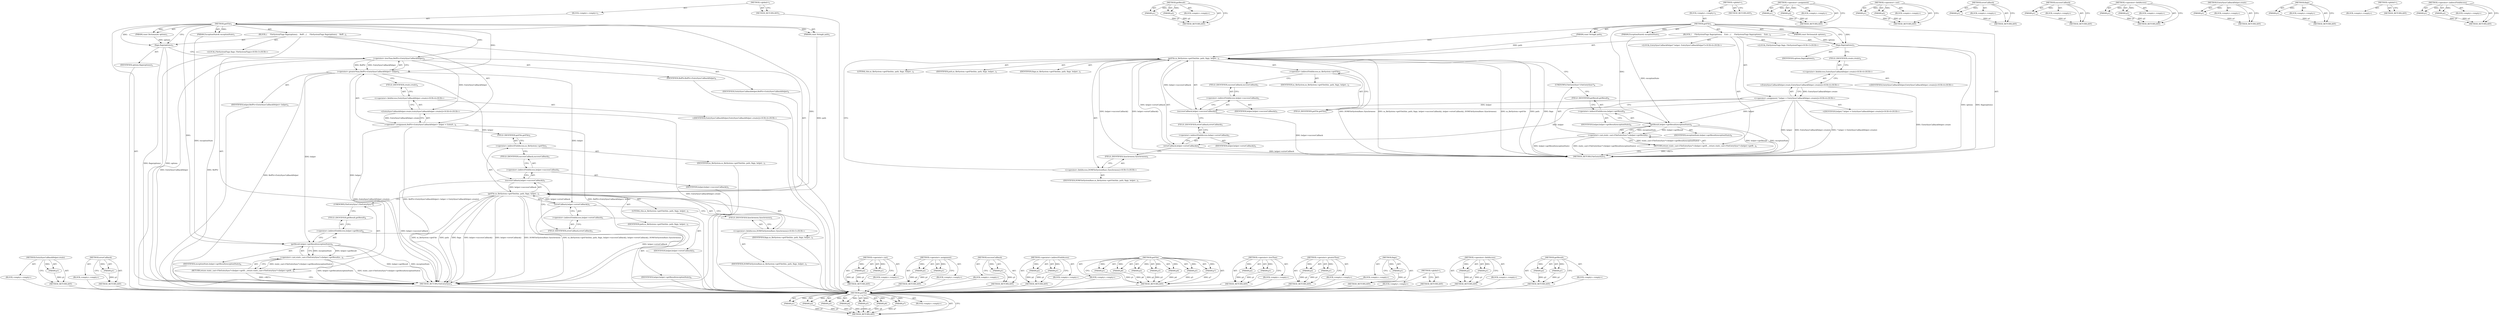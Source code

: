 digraph "&lt;operator&gt;.indirectFieldAccess" {
vulnerable_96 [label=<(METHOD,EntrySyncCallbackHelper.create)>];
vulnerable_97 [label=<(PARAM,p1)>];
vulnerable_98 [label=<(BLOCK,&lt;empty&gt;,&lt;empty&gt;)>];
vulnerable_99 [label=<(METHOD_RETURN,ANY)>];
vulnerable_124 [label=<(METHOD,errorCallback)>];
vulnerable_125 [label=<(PARAM,p1)>];
vulnerable_126 [label=<(BLOCK,&lt;empty&gt;,&lt;empty&gt;)>];
vulnerable_127 [label=<(METHOD_RETURN,ANY)>];
vulnerable_6 [label=<(METHOD,&lt;global&gt;)<SUB>1</SUB>>];
vulnerable_7 [label=<(BLOCK,&lt;empty&gt;,&lt;empty&gt;)<SUB>1</SUB>>];
vulnerable_8 [label=<(METHOD,getFile)<SUB>1</SUB>>];
vulnerable_9 [label=<(PARAM,const String&amp; path)<SUB>1</SUB>>];
vulnerable_10 [label=<(PARAM,const Dictionary&amp; options)<SUB>1</SUB>>];
vulnerable_11 [label=<(PARAM,ExceptionState&amp; exceptionState)<SUB>1</SUB>>];
vulnerable_12 [label=<(BLOCK,{
     FileSystemFlags flags(options);
    RefP...,{
     FileSystemFlags flags(options);
    RefP...)<SUB>2</SUB>>];
vulnerable_13 [label="<(LOCAL,FileSystemFlags flags: FileSystemFlags)<SUB>3</SUB>>"];
vulnerable_14 [label=<(flags,flags(options))<SUB>3</SUB>>];
vulnerable_15 [label=<(IDENTIFIER,options,flags(options))<SUB>3</SUB>>];
vulnerable_16 [label=<(&lt;operator&gt;.assignment,RefPtr&lt;EntrySyncCallbackHelper&gt; helper = EntryS...)<SUB>4</SUB>>];
vulnerable_17 [label=<(&lt;operator&gt;.greaterThan,RefPtr&lt;EntrySyncCallbackHelper&gt; helper)<SUB>4</SUB>>];
vulnerable_18 [label=<(&lt;operator&gt;.lessThan,RefPtr&lt;EntrySyncCallbackHelper)<SUB>4</SUB>>];
vulnerable_19 [label=<(IDENTIFIER,RefPtr,RefPtr&lt;EntrySyncCallbackHelper)<SUB>4</SUB>>];
vulnerable_20 [label=<(IDENTIFIER,EntrySyncCallbackHelper,RefPtr&lt;EntrySyncCallbackHelper)<SUB>4</SUB>>];
vulnerable_21 [label=<(IDENTIFIER,helper,RefPtr&lt;EntrySyncCallbackHelper&gt; helper)<SUB>4</SUB>>];
vulnerable_22 [label="<(EntrySyncCallbackHelper.create,EntrySyncCallbackHelper::create())<SUB>4</SUB>>"];
vulnerable_23 [label="<(&lt;operator&gt;.fieldAccess,EntrySyncCallbackHelper::create)<SUB>4</SUB>>"];
vulnerable_24 [label="<(IDENTIFIER,EntrySyncCallbackHelper,EntrySyncCallbackHelper::create())<SUB>4</SUB>>"];
vulnerable_25 [label=<(FIELD_IDENTIFIER,create,create)<SUB>4</SUB>>];
vulnerable_26 [label=<(getFile,m_fileSystem-&gt;getFile(this, path, flags, helper...)<SUB>5</SUB>>];
vulnerable_27 [label=<(&lt;operator&gt;.indirectFieldAccess,m_fileSystem-&gt;getFile)<SUB>5</SUB>>];
vulnerable_28 [label=<(IDENTIFIER,m_fileSystem,m_fileSystem-&gt;getFile(this, path, flags, helper...)<SUB>5</SUB>>];
vulnerable_29 [label=<(FIELD_IDENTIFIER,getFile,getFile)<SUB>5</SUB>>];
vulnerable_30 [label=<(LITERAL,this,m_fileSystem-&gt;getFile(this, path, flags, helper...)<SUB>5</SUB>>];
vulnerable_31 [label=<(IDENTIFIER,path,m_fileSystem-&gt;getFile(this, path, flags, helper...)<SUB>5</SUB>>];
vulnerable_32 [label=<(IDENTIFIER,flags,m_fileSystem-&gt;getFile(this, path, flags, helper...)<SUB>5</SUB>>];
vulnerable_33 [label=<(successCallback,helper-&gt;successCallback())<SUB>5</SUB>>];
vulnerable_34 [label=<(&lt;operator&gt;.indirectFieldAccess,helper-&gt;successCallback)<SUB>5</SUB>>];
vulnerable_35 [label=<(IDENTIFIER,helper,helper-&gt;successCallback())<SUB>5</SUB>>];
vulnerable_36 [label=<(FIELD_IDENTIFIER,successCallback,successCallback)<SUB>5</SUB>>];
vulnerable_37 [label=<(errorCallback,helper-&gt;errorCallback())<SUB>5</SUB>>];
vulnerable_38 [label=<(&lt;operator&gt;.indirectFieldAccess,helper-&gt;errorCallback)<SUB>5</SUB>>];
vulnerable_39 [label=<(IDENTIFIER,helper,helper-&gt;errorCallback())<SUB>5</SUB>>];
vulnerable_40 [label=<(FIELD_IDENTIFIER,errorCallback,errorCallback)<SUB>5</SUB>>];
vulnerable_41 [label="<(&lt;operator&gt;.fieldAccess,DOMFileSystemBase::Synchronous)<SUB>5</SUB>>"];
vulnerable_42 [label=<(IDENTIFIER,DOMFileSystemBase,m_fileSystem-&gt;getFile(this, path, flags, helper...)<SUB>5</SUB>>];
vulnerable_43 [label=<(FIELD_IDENTIFIER,Synchronous,Synchronous)<SUB>5</SUB>>];
vulnerable_44 [label=<(RETURN,return static_cast&lt;FileEntrySync*&gt;(helper-&gt;getR...,return static_cast&lt;FileEntrySync*&gt;(helper-&gt;getR...)<SUB>6</SUB>>];
vulnerable_45 [label=<(&lt;operator&gt;.cast,static_cast&lt;FileEntrySync*&gt;(helper-&gt;getResult(e...)<SUB>6</SUB>>];
vulnerable_46 [label=<(UNKNOWN,FileEntrySync*,FileEntrySync*)<SUB>6</SUB>>];
vulnerable_47 [label=<(getResult,helper-&gt;getResult(exceptionState))<SUB>6</SUB>>];
vulnerable_48 [label=<(&lt;operator&gt;.indirectFieldAccess,helper-&gt;getResult)<SUB>6</SUB>>];
vulnerable_49 [label=<(IDENTIFIER,helper,helper-&gt;getResult(exceptionState))<SUB>6</SUB>>];
vulnerable_50 [label=<(FIELD_IDENTIFIER,getResult,getResult)<SUB>6</SUB>>];
vulnerable_51 [label=<(IDENTIFIER,exceptionState,helper-&gt;getResult(exceptionState))<SUB>6</SUB>>];
vulnerable_52 [label=<(METHOD_RETURN,FileEntrySync)<SUB>1</SUB>>];
vulnerable_54 [label=<(METHOD_RETURN,ANY)<SUB>1</SUB>>];
vulnerable_128 [label=<(METHOD,&lt;operator&gt;.cast)>];
vulnerable_129 [label=<(PARAM,p1)>];
vulnerable_130 [label=<(PARAM,p2)>];
vulnerable_131 [label=<(BLOCK,&lt;empty&gt;,&lt;empty&gt;)>];
vulnerable_132 [label=<(METHOD_RETURN,ANY)>];
vulnerable_81 [label=<(METHOD,&lt;operator&gt;.assignment)>];
vulnerable_82 [label=<(PARAM,p1)>];
vulnerable_83 [label=<(PARAM,p2)>];
vulnerable_84 [label=<(BLOCK,&lt;empty&gt;,&lt;empty&gt;)>];
vulnerable_85 [label=<(METHOD_RETURN,ANY)>];
vulnerable_120 [label=<(METHOD,successCallback)>];
vulnerable_121 [label=<(PARAM,p1)>];
vulnerable_122 [label=<(BLOCK,&lt;empty&gt;,&lt;empty&gt;)>];
vulnerable_123 [label=<(METHOD_RETURN,ANY)>];
vulnerable_115 [label=<(METHOD,&lt;operator&gt;.indirectFieldAccess)>];
vulnerable_116 [label=<(PARAM,p1)>];
vulnerable_117 [label=<(PARAM,p2)>];
vulnerable_118 [label=<(BLOCK,&lt;empty&gt;,&lt;empty&gt;)>];
vulnerable_119 [label=<(METHOD_RETURN,ANY)>];
vulnerable_105 [label=<(METHOD,getFile)>];
vulnerable_106 [label=<(PARAM,p1)>];
vulnerable_107 [label=<(PARAM,p2)>];
vulnerable_108 [label=<(PARAM,p3)>];
vulnerable_109 [label=<(PARAM,p4)>];
vulnerable_110 [label=<(PARAM,p5)>];
vulnerable_111 [label=<(PARAM,p6)>];
vulnerable_112 [label=<(PARAM,p7)>];
vulnerable_113 [label=<(BLOCK,&lt;empty&gt;,&lt;empty&gt;)>];
vulnerable_114 [label=<(METHOD_RETURN,ANY)>];
vulnerable_91 [label=<(METHOD,&lt;operator&gt;.lessThan)>];
vulnerable_92 [label=<(PARAM,p1)>];
vulnerable_93 [label=<(PARAM,p2)>];
vulnerable_94 [label=<(BLOCK,&lt;empty&gt;,&lt;empty&gt;)>];
vulnerable_95 [label=<(METHOD_RETURN,ANY)>];
vulnerable_86 [label=<(METHOD,&lt;operator&gt;.greaterThan)>];
vulnerable_87 [label=<(PARAM,p1)>];
vulnerable_88 [label=<(PARAM,p2)>];
vulnerable_89 [label=<(BLOCK,&lt;empty&gt;,&lt;empty&gt;)>];
vulnerable_90 [label=<(METHOD_RETURN,ANY)>];
vulnerable_77 [label=<(METHOD,flags)>];
vulnerable_78 [label=<(PARAM,p1)>];
vulnerable_79 [label=<(BLOCK,&lt;empty&gt;,&lt;empty&gt;)>];
vulnerable_80 [label=<(METHOD_RETURN,ANY)>];
vulnerable_71 [label=<(METHOD,&lt;global&gt;)<SUB>1</SUB>>];
vulnerable_72 [label=<(BLOCK,&lt;empty&gt;,&lt;empty&gt;)>];
vulnerable_73 [label=<(METHOD_RETURN,ANY)>];
vulnerable_100 [label=<(METHOD,&lt;operator&gt;.fieldAccess)>];
vulnerable_101 [label=<(PARAM,p1)>];
vulnerable_102 [label=<(PARAM,p2)>];
vulnerable_103 [label=<(BLOCK,&lt;empty&gt;,&lt;empty&gt;)>];
vulnerable_104 [label=<(METHOD_RETURN,ANY)>];
vulnerable_133 [label=<(METHOD,getResult)>];
vulnerable_134 [label=<(PARAM,p1)>];
vulnerable_135 [label=<(PARAM,p2)>];
vulnerable_136 [label=<(BLOCK,&lt;empty&gt;,&lt;empty&gt;)>];
vulnerable_137 [label=<(METHOD_RETURN,ANY)>];
fixed_94 [label=<(METHOD,getFile)>];
fixed_95 [label=<(PARAM,p1)>];
fixed_96 [label=<(PARAM,p2)>];
fixed_97 [label=<(PARAM,p3)>];
fixed_98 [label=<(PARAM,p4)>];
fixed_99 [label=<(PARAM,p5)>];
fixed_100 [label=<(PARAM,p6)>];
fixed_101 [label=<(PARAM,p7)>];
fixed_102 [label=<(BLOCK,&lt;empty&gt;,&lt;empty&gt;)>];
fixed_103 [label=<(METHOD_RETURN,ANY)>];
fixed_122 [label=<(METHOD,getResult)>];
fixed_123 [label=<(PARAM,p1)>];
fixed_124 [label=<(PARAM,p2)>];
fixed_125 [label=<(BLOCK,&lt;empty&gt;,&lt;empty&gt;)>];
fixed_126 [label=<(METHOD_RETURN,ANY)>];
fixed_6 [label=<(METHOD,&lt;global&gt;)<SUB>1</SUB>>];
fixed_7 [label=<(BLOCK,&lt;empty&gt;,&lt;empty&gt;)<SUB>1</SUB>>];
fixed_8 [label=<(METHOD,getFile)<SUB>1</SUB>>];
fixed_9 [label=<(PARAM,const String&amp; path)<SUB>1</SUB>>];
fixed_10 [label=<(PARAM,const Dictionary&amp; options)<SUB>1</SUB>>];
fixed_11 [label=<(PARAM,ExceptionState&amp; exceptionState)<SUB>1</SUB>>];
fixed_12 [label=<(BLOCK,{
     FileSystemFlags flags(options);
    Entr...,{
     FileSystemFlags flags(options);
    Entr...)<SUB>2</SUB>>];
fixed_13 [label="<(LOCAL,FileSystemFlags flags: FileSystemFlags)<SUB>3</SUB>>"];
fixed_14 [label=<(flags,flags(options))<SUB>3</SUB>>];
fixed_15 [label=<(IDENTIFIER,options,flags(options))<SUB>3</SUB>>];
fixed_16 [label="<(LOCAL,EntrySyncCallbackHelper* helper: EntrySyncCallbackHelper*)<SUB>4</SUB>>"];
fixed_17 [label="<(&lt;operator&gt;.assignment,* helper = EntrySyncCallbackHelper::create())<SUB>4</SUB>>"];
fixed_18 [label="<(IDENTIFIER,helper,* helper = EntrySyncCallbackHelper::create())<SUB>4</SUB>>"];
fixed_19 [label="<(EntrySyncCallbackHelper.create,EntrySyncCallbackHelper::create())<SUB>4</SUB>>"];
fixed_20 [label="<(&lt;operator&gt;.fieldAccess,EntrySyncCallbackHelper::create)<SUB>4</SUB>>"];
fixed_21 [label="<(IDENTIFIER,EntrySyncCallbackHelper,EntrySyncCallbackHelper::create())<SUB>4</SUB>>"];
fixed_22 [label=<(FIELD_IDENTIFIER,create,create)<SUB>4</SUB>>];
fixed_23 [label=<(getFile,m_fileSystem-&gt;getFile(this, path, flags, helper...)<SUB>5</SUB>>];
fixed_24 [label=<(&lt;operator&gt;.indirectFieldAccess,m_fileSystem-&gt;getFile)<SUB>5</SUB>>];
fixed_25 [label=<(IDENTIFIER,m_fileSystem,m_fileSystem-&gt;getFile(this, path, flags, helper...)<SUB>5</SUB>>];
fixed_26 [label=<(FIELD_IDENTIFIER,getFile,getFile)<SUB>5</SUB>>];
fixed_27 [label=<(LITERAL,this,m_fileSystem-&gt;getFile(this, path, flags, helper...)<SUB>5</SUB>>];
fixed_28 [label=<(IDENTIFIER,path,m_fileSystem-&gt;getFile(this, path, flags, helper...)<SUB>5</SUB>>];
fixed_29 [label=<(IDENTIFIER,flags,m_fileSystem-&gt;getFile(this, path, flags, helper...)<SUB>5</SUB>>];
fixed_30 [label=<(successCallback,helper-&gt;successCallback())<SUB>5</SUB>>];
fixed_31 [label=<(&lt;operator&gt;.indirectFieldAccess,helper-&gt;successCallback)<SUB>5</SUB>>];
fixed_32 [label=<(IDENTIFIER,helper,helper-&gt;successCallback())<SUB>5</SUB>>];
fixed_33 [label=<(FIELD_IDENTIFIER,successCallback,successCallback)<SUB>5</SUB>>];
fixed_34 [label=<(errorCallback,helper-&gt;errorCallback())<SUB>5</SUB>>];
fixed_35 [label=<(&lt;operator&gt;.indirectFieldAccess,helper-&gt;errorCallback)<SUB>5</SUB>>];
fixed_36 [label=<(IDENTIFIER,helper,helper-&gt;errorCallback())<SUB>5</SUB>>];
fixed_37 [label=<(FIELD_IDENTIFIER,errorCallback,errorCallback)<SUB>5</SUB>>];
fixed_38 [label="<(&lt;operator&gt;.fieldAccess,DOMFileSystemBase::Synchronous)<SUB>5</SUB>>"];
fixed_39 [label=<(IDENTIFIER,DOMFileSystemBase,m_fileSystem-&gt;getFile(this, path, flags, helper...)<SUB>5</SUB>>];
fixed_40 [label=<(FIELD_IDENTIFIER,Synchronous,Synchronous)<SUB>5</SUB>>];
fixed_41 [label=<(RETURN,return static_cast&lt;FileEntrySync*&gt;(helper-&gt;getR...,return static_cast&lt;FileEntrySync*&gt;(helper-&gt;getR...)<SUB>6</SUB>>];
fixed_42 [label=<(&lt;operator&gt;.cast,static_cast&lt;FileEntrySync*&gt;(helper-&gt;getResult(e...)<SUB>6</SUB>>];
fixed_43 [label=<(UNKNOWN,FileEntrySync*,FileEntrySync*)<SUB>6</SUB>>];
fixed_44 [label=<(getResult,helper-&gt;getResult(exceptionState))<SUB>6</SUB>>];
fixed_45 [label=<(&lt;operator&gt;.indirectFieldAccess,helper-&gt;getResult)<SUB>6</SUB>>];
fixed_46 [label=<(IDENTIFIER,helper,helper-&gt;getResult(exceptionState))<SUB>6</SUB>>];
fixed_47 [label=<(FIELD_IDENTIFIER,getResult,getResult)<SUB>6</SUB>>];
fixed_48 [label=<(IDENTIFIER,exceptionState,helper-&gt;getResult(exceptionState))<SUB>6</SUB>>];
fixed_49 [label=<(METHOD_RETURN,FileEntrySync)<SUB>1</SUB>>];
fixed_51 [label=<(METHOD_RETURN,ANY)<SUB>1</SUB>>];
fixed_80 [label=<(METHOD,&lt;operator&gt;.assignment)>];
fixed_81 [label=<(PARAM,p1)>];
fixed_82 [label=<(PARAM,p2)>];
fixed_83 [label=<(BLOCK,&lt;empty&gt;,&lt;empty&gt;)>];
fixed_84 [label=<(METHOD_RETURN,ANY)>];
fixed_117 [label=<(METHOD,&lt;operator&gt;.cast)>];
fixed_118 [label=<(PARAM,p1)>];
fixed_119 [label=<(PARAM,p2)>];
fixed_120 [label=<(BLOCK,&lt;empty&gt;,&lt;empty&gt;)>];
fixed_121 [label=<(METHOD_RETURN,ANY)>];
fixed_113 [label=<(METHOD,errorCallback)>];
fixed_114 [label=<(PARAM,p1)>];
fixed_115 [label=<(BLOCK,&lt;empty&gt;,&lt;empty&gt;)>];
fixed_116 [label=<(METHOD_RETURN,ANY)>];
fixed_109 [label=<(METHOD,successCallback)>];
fixed_110 [label=<(PARAM,p1)>];
fixed_111 [label=<(BLOCK,&lt;empty&gt;,&lt;empty&gt;)>];
fixed_112 [label=<(METHOD_RETURN,ANY)>];
fixed_89 [label=<(METHOD,&lt;operator&gt;.fieldAccess)>];
fixed_90 [label=<(PARAM,p1)>];
fixed_91 [label=<(PARAM,p2)>];
fixed_92 [label=<(BLOCK,&lt;empty&gt;,&lt;empty&gt;)>];
fixed_93 [label=<(METHOD_RETURN,ANY)>];
fixed_85 [label=<(METHOD,EntrySyncCallbackHelper.create)>];
fixed_86 [label=<(PARAM,p1)>];
fixed_87 [label=<(BLOCK,&lt;empty&gt;,&lt;empty&gt;)>];
fixed_88 [label=<(METHOD_RETURN,ANY)>];
fixed_76 [label=<(METHOD,flags)>];
fixed_77 [label=<(PARAM,p1)>];
fixed_78 [label=<(BLOCK,&lt;empty&gt;,&lt;empty&gt;)>];
fixed_79 [label=<(METHOD_RETURN,ANY)>];
fixed_70 [label=<(METHOD,&lt;global&gt;)<SUB>1</SUB>>];
fixed_71 [label=<(BLOCK,&lt;empty&gt;,&lt;empty&gt;)>];
fixed_72 [label=<(METHOD_RETURN,ANY)>];
fixed_104 [label=<(METHOD,&lt;operator&gt;.indirectFieldAccess)>];
fixed_105 [label=<(PARAM,p1)>];
fixed_106 [label=<(PARAM,p2)>];
fixed_107 [label=<(BLOCK,&lt;empty&gt;,&lt;empty&gt;)>];
fixed_108 [label=<(METHOD_RETURN,ANY)>];
vulnerable_96 -> vulnerable_97  [key=0, label="AST: "];
vulnerable_96 -> vulnerable_97  [key=1, label="DDG: "];
vulnerable_96 -> vulnerable_98  [key=0, label="AST: "];
vulnerable_96 -> vulnerable_99  [key=0, label="AST: "];
vulnerable_96 -> vulnerable_99  [key=1, label="CFG: "];
vulnerable_97 -> vulnerable_99  [key=0, label="DDG: p1"];
vulnerable_98 -> fixed_94  [key=0];
vulnerable_99 -> fixed_94  [key=0];
vulnerable_124 -> vulnerable_125  [key=0, label="AST: "];
vulnerable_124 -> vulnerable_125  [key=1, label="DDG: "];
vulnerable_124 -> vulnerable_126  [key=0, label="AST: "];
vulnerable_124 -> vulnerable_127  [key=0, label="AST: "];
vulnerable_124 -> vulnerable_127  [key=1, label="CFG: "];
vulnerable_125 -> vulnerable_127  [key=0, label="DDG: p1"];
vulnerable_126 -> fixed_94  [key=0];
vulnerable_127 -> fixed_94  [key=0];
vulnerable_6 -> vulnerable_7  [key=0, label="AST: "];
vulnerable_6 -> vulnerable_54  [key=0, label="AST: "];
vulnerable_6 -> vulnerable_54  [key=1, label="CFG: "];
vulnerable_7 -> vulnerable_8  [key=0, label="AST: "];
vulnerable_8 -> vulnerable_9  [key=0, label="AST: "];
vulnerable_8 -> vulnerable_9  [key=1, label="DDG: "];
vulnerable_8 -> vulnerable_10  [key=0, label="AST: "];
vulnerable_8 -> vulnerable_10  [key=1, label="DDG: "];
vulnerable_8 -> vulnerable_11  [key=0, label="AST: "];
vulnerable_8 -> vulnerable_11  [key=1, label="DDG: "];
vulnerable_8 -> vulnerable_12  [key=0, label="AST: "];
vulnerable_8 -> vulnerable_52  [key=0, label="AST: "];
vulnerable_8 -> vulnerable_14  [key=0, label="CFG: "];
vulnerable_8 -> vulnerable_14  [key=1, label="DDG: "];
vulnerable_8 -> vulnerable_26  [key=0, label="DDG: "];
vulnerable_8 -> vulnerable_17  [key=0, label="DDG: "];
vulnerable_8 -> vulnerable_18  [key=0, label="DDG: "];
vulnerable_8 -> vulnerable_47  [key=0, label="DDG: "];
vulnerable_9 -> vulnerable_26  [key=0, label="DDG: path"];
vulnerable_10 -> vulnerable_14  [key=0, label="DDG: options"];
vulnerable_11 -> vulnerable_47  [key=0, label="DDG: exceptionState"];
vulnerable_12 -> vulnerable_13  [key=0, label="AST: "];
vulnerable_12 -> vulnerable_14  [key=0, label="AST: "];
vulnerable_12 -> vulnerable_16  [key=0, label="AST: "];
vulnerable_12 -> vulnerable_26  [key=0, label="AST: "];
vulnerable_12 -> vulnerable_44  [key=0, label="AST: "];
vulnerable_13 -> fixed_94  [key=0];
vulnerable_14 -> vulnerable_15  [key=0, label="AST: "];
vulnerable_14 -> vulnerable_18  [key=0, label="CFG: "];
vulnerable_14 -> vulnerable_52  [key=0, label="DDG: options"];
vulnerable_14 -> vulnerable_52  [key=1, label="DDG: flags(options)"];
vulnerable_15 -> fixed_94  [key=0];
vulnerable_16 -> vulnerable_17  [key=0, label="AST: "];
vulnerable_16 -> vulnerable_22  [key=0, label="AST: "];
vulnerable_16 -> vulnerable_29  [key=0, label="CFG: "];
vulnerable_16 -> vulnerable_52  [key=0, label="DDG: RefPtr&lt;EntrySyncCallbackHelper&gt; helper"];
vulnerable_16 -> vulnerable_52  [key=1, label="DDG: EntrySyncCallbackHelper::create()"];
vulnerable_16 -> vulnerable_52  [key=2, label="DDG: RefPtr&lt;EntrySyncCallbackHelper&gt; helper = EntrySyncCallbackHelper::create()"];
vulnerable_17 -> vulnerable_18  [key=0, label="AST: "];
vulnerable_17 -> vulnerable_21  [key=0, label="AST: "];
vulnerable_17 -> vulnerable_25  [key=0, label="CFG: "];
vulnerable_17 -> vulnerable_52  [key=0, label="DDG: RefPtr&lt;EntrySyncCallbackHelper"];
vulnerable_17 -> vulnerable_52  [key=1, label="DDG: helper"];
vulnerable_17 -> vulnerable_33  [key=0, label="DDG: helper"];
vulnerable_17 -> vulnerable_37  [key=0, label="DDG: helper"];
vulnerable_17 -> vulnerable_47  [key=0, label="DDG: helper"];
vulnerable_18 -> vulnerable_19  [key=0, label="AST: "];
vulnerable_18 -> vulnerable_20  [key=0, label="AST: "];
vulnerable_18 -> vulnerable_17  [key=0, label="CFG: "];
vulnerable_18 -> vulnerable_17  [key=1, label="DDG: RefPtr"];
vulnerable_18 -> vulnerable_17  [key=2, label="DDG: EntrySyncCallbackHelper"];
vulnerable_18 -> vulnerable_52  [key=0, label="DDG: EntrySyncCallbackHelper"];
vulnerable_18 -> vulnerable_52  [key=1, label="DDG: RefPtr"];
vulnerable_18 -> vulnerable_22  [key=0, label="DDG: EntrySyncCallbackHelper"];
vulnerable_19 -> fixed_94  [key=0];
vulnerable_20 -> fixed_94  [key=0];
vulnerable_21 -> fixed_94  [key=0];
vulnerable_22 -> vulnerable_23  [key=0, label="AST: "];
vulnerable_22 -> vulnerable_16  [key=0, label="CFG: "];
vulnerable_22 -> vulnerable_16  [key=1, label="DDG: EntrySyncCallbackHelper::create"];
vulnerable_22 -> vulnerable_52  [key=0, label="DDG: EntrySyncCallbackHelper::create"];
vulnerable_23 -> vulnerable_24  [key=0, label="AST: "];
vulnerable_23 -> vulnerable_25  [key=0, label="AST: "];
vulnerable_23 -> vulnerable_22  [key=0, label="CFG: "];
vulnerable_24 -> fixed_94  [key=0];
vulnerable_25 -> vulnerable_23  [key=0, label="CFG: "];
vulnerable_26 -> vulnerable_27  [key=0, label="AST: "];
vulnerable_26 -> vulnerable_30  [key=0, label="AST: "];
vulnerable_26 -> vulnerable_31  [key=0, label="AST: "];
vulnerable_26 -> vulnerable_32  [key=0, label="AST: "];
vulnerable_26 -> vulnerable_33  [key=0, label="AST: "];
vulnerable_26 -> vulnerable_37  [key=0, label="AST: "];
vulnerable_26 -> vulnerable_41  [key=0, label="AST: "];
vulnerable_26 -> vulnerable_46  [key=0, label="CFG: "];
vulnerable_26 -> vulnerable_52  [key=0, label="DDG: m_fileSystem-&gt;getFile"];
vulnerable_26 -> vulnerable_52  [key=1, label="DDG: path"];
vulnerable_26 -> vulnerable_52  [key=2, label="DDG: flags"];
vulnerable_26 -> vulnerable_52  [key=3, label="DDG: helper-&gt;successCallback()"];
vulnerable_26 -> vulnerable_52  [key=4, label="DDG: helper-&gt;errorCallback()"];
vulnerable_26 -> vulnerable_52  [key=5, label="DDG: DOMFileSystemBase::Synchronous"];
vulnerable_26 -> vulnerable_52  [key=6, label="DDG: m_fileSystem-&gt;getFile(this, path, flags, helper-&gt;successCallback(), helper-&gt;errorCallback(), DOMFileSystemBase::Synchronous)"];
vulnerable_27 -> vulnerable_28  [key=0, label="AST: "];
vulnerable_27 -> vulnerable_29  [key=0, label="AST: "];
vulnerable_27 -> vulnerable_36  [key=0, label="CFG: "];
vulnerable_28 -> fixed_94  [key=0];
vulnerable_29 -> vulnerable_27  [key=0, label="CFG: "];
vulnerable_30 -> fixed_94  [key=0];
vulnerable_31 -> fixed_94  [key=0];
vulnerable_32 -> fixed_94  [key=0];
vulnerable_33 -> vulnerable_34  [key=0, label="AST: "];
vulnerable_33 -> vulnerable_40  [key=0, label="CFG: "];
vulnerable_33 -> vulnerable_52  [key=0, label="DDG: helper-&gt;successCallback"];
vulnerable_33 -> vulnerable_26  [key=0, label="DDG: helper-&gt;successCallback"];
vulnerable_34 -> vulnerable_35  [key=0, label="AST: "];
vulnerable_34 -> vulnerable_36  [key=0, label="AST: "];
vulnerable_34 -> vulnerable_33  [key=0, label="CFG: "];
vulnerable_35 -> fixed_94  [key=0];
vulnerable_36 -> vulnerable_34  [key=0, label="CFG: "];
vulnerable_37 -> vulnerable_38  [key=0, label="AST: "];
vulnerable_37 -> vulnerable_43  [key=0, label="CFG: "];
vulnerable_37 -> vulnerable_52  [key=0, label="DDG: helper-&gt;errorCallback"];
vulnerable_37 -> vulnerable_26  [key=0, label="DDG: helper-&gt;errorCallback"];
vulnerable_38 -> vulnerable_39  [key=0, label="AST: "];
vulnerable_38 -> vulnerable_40  [key=0, label="AST: "];
vulnerable_38 -> vulnerable_37  [key=0, label="CFG: "];
vulnerable_39 -> fixed_94  [key=0];
vulnerable_40 -> vulnerable_38  [key=0, label="CFG: "];
vulnerable_41 -> vulnerable_42  [key=0, label="AST: "];
vulnerable_41 -> vulnerable_43  [key=0, label="AST: "];
vulnerable_41 -> vulnerable_26  [key=0, label="CFG: "];
vulnerable_42 -> fixed_94  [key=0];
vulnerable_43 -> vulnerable_41  [key=0, label="CFG: "];
vulnerable_44 -> vulnerable_45  [key=0, label="AST: "];
vulnerable_44 -> vulnerable_52  [key=0, label="CFG: "];
vulnerable_44 -> vulnerable_52  [key=1, label="DDG: &lt;RET&gt;"];
vulnerable_45 -> vulnerable_46  [key=0, label="AST: "];
vulnerable_45 -> vulnerable_47  [key=0, label="AST: "];
vulnerable_45 -> vulnerable_44  [key=0, label="CFG: "];
vulnerable_45 -> vulnerable_44  [key=1, label="DDG: static_cast&lt;FileEntrySync*&gt;(helper-&gt;getResult(exceptionState))"];
vulnerable_45 -> vulnerable_52  [key=0, label="DDG: helper-&gt;getResult(exceptionState)"];
vulnerable_45 -> vulnerable_52  [key=1, label="DDG: static_cast&lt;FileEntrySync*&gt;(helper-&gt;getResult(exceptionState))"];
vulnerable_46 -> vulnerable_50  [key=0, label="CFG: "];
vulnerable_47 -> vulnerable_48  [key=0, label="AST: "];
vulnerable_47 -> vulnerable_51  [key=0, label="AST: "];
vulnerable_47 -> vulnerable_45  [key=0, label="CFG: "];
vulnerable_47 -> vulnerable_45  [key=1, label="DDG: helper-&gt;getResult"];
vulnerable_47 -> vulnerable_45  [key=2, label="DDG: exceptionState"];
vulnerable_47 -> vulnerable_52  [key=0, label="DDG: helper-&gt;getResult"];
vulnerable_47 -> vulnerable_52  [key=1, label="DDG: exceptionState"];
vulnerable_48 -> vulnerable_49  [key=0, label="AST: "];
vulnerable_48 -> vulnerable_50  [key=0, label="AST: "];
vulnerable_48 -> vulnerable_47  [key=0, label="CFG: "];
vulnerable_49 -> fixed_94  [key=0];
vulnerable_50 -> vulnerable_48  [key=0, label="CFG: "];
vulnerable_51 -> fixed_94  [key=0];
vulnerable_52 -> fixed_94  [key=0];
vulnerable_54 -> fixed_94  [key=0];
vulnerable_128 -> vulnerable_129  [key=0, label="AST: "];
vulnerable_128 -> vulnerable_129  [key=1, label="DDG: "];
vulnerable_128 -> vulnerable_131  [key=0, label="AST: "];
vulnerable_128 -> vulnerable_130  [key=0, label="AST: "];
vulnerable_128 -> vulnerable_130  [key=1, label="DDG: "];
vulnerable_128 -> vulnerable_132  [key=0, label="AST: "];
vulnerable_128 -> vulnerable_132  [key=1, label="CFG: "];
vulnerable_129 -> vulnerable_132  [key=0, label="DDG: p1"];
vulnerable_130 -> vulnerable_132  [key=0, label="DDG: p2"];
vulnerable_131 -> fixed_94  [key=0];
vulnerable_132 -> fixed_94  [key=0];
vulnerable_81 -> vulnerable_82  [key=0, label="AST: "];
vulnerable_81 -> vulnerable_82  [key=1, label="DDG: "];
vulnerable_81 -> vulnerable_84  [key=0, label="AST: "];
vulnerable_81 -> vulnerable_83  [key=0, label="AST: "];
vulnerable_81 -> vulnerable_83  [key=1, label="DDG: "];
vulnerable_81 -> vulnerable_85  [key=0, label="AST: "];
vulnerable_81 -> vulnerable_85  [key=1, label="CFG: "];
vulnerable_82 -> vulnerable_85  [key=0, label="DDG: p1"];
vulnerable_83 -> vulnerable_85  [key=0, label="DDG: p2"];
vulnerable_84 -> fixed_94  [key=0];
vulnerable_85 -> fixed_94  [key=0];
vulnerable_120 -> vulnerable_121  [key=0, label="AST: "];
vulnerable_120 -> vulnerable_121  [key=1, label="DDG: "];
vulnerable_120 -> vulnerable_122  [key=0, label="AST: "];
vulnerable_120 -> vulnerable_123  [key=0, label="AST: "];
vulnerable_120 -> vulnerable_123  [key=1, label="CFG: "];
vulnerable_121 -> vulnerable_123  [key=0, label="DDG: p1"];
vulnerable_122 -> fixed_94  [key=0];
vulnerable_123 -> fixed_94  [key=0];
vulnerable_115 -> vulnerable_116  [key=0, label="AST: "];
vulnerable_115 -> vulnerable_116  [key=1, label="DDG: "];
vulnerable_115 -> vulnerable_118  [key=0, label="AST: "];
vulnerable_115 -> vulnerable_117  [key=0, label="AST: "];
vulnerable_115 -> vulnerable_117  [key=1, label="DDG: "];
vulnerable_115 -> vulnerable_119  [key=0, label="AST: "];
vulnerable_115 -> vulnerable_119  [key=1, label="CFG: "];
vulnerable_116 -> vulnerable_119  [key=0, label="DDG: p1"];
vulnerable_117 -> vulnerable_119  [key=0, label="DDG: p2"];
vulnerable_118 -> fixed_94  [key=0];
vulnerable_119 -> fixed_94  [key=0];
vulnerable_105 -> vulnerable_106  [key=0, label="AST: "];
vulnerable_105 -> vulnerable_106  [key=1, label="DDG: "];
vulnerable_105 -> vulnerable_113  [key=0, label="AST: "];
vulnerable_105 -> vulnerable_107  [key=0, label="AST: "];
vulnerable_105 -> vulnerable_107  [key=1, label="DDG: "];
vulnerable_105 -> vulnerable_114  [key=0, label="AST: "];
vulnerable_105 -> vulnerable_114  [key=1, label="CFG: "];
vulnerable_105 -> vulnerable_108  [key=0, label="AST: "];
vulnerable_105 -> vulnerable_108  [key=1, label="DDG: "];
vulnerable_105 -> vulnerable_109  [key=0, label="AST: "];
vulnerable_105 -> vulnerable_109  [key=1, label="DDG: "];
vulnerable_105 -> vulnerable_110  [key=0, label="AST: "];
vulnerable_105 -> vulnerable_110  [key=1, label="DDG: "];
vulnerable_105 -> vulnerable_111  [key=0, label="AST: "];
vulnerable_105 -> vulnerable_111  [key=1, label="DDG: "];
vulnerable_105 -> vulnerable_112  [key=0, label="AST: "];
vulnerable_105 -> vulnerable_112  [key=1, label="DDG: "];
vulnerable_106 -> vulnerable_114  [key=0, label="DDG: p1"];
vulnerable_107 -> vulnerable_114  [key=0, label="DDG: p2"];
vulnerable_108 -> vulnerable_114  [key=0, label="DDG: p3"];
vulnerable_109 -> vulnerable_114  [key=0, label="DDG: p4"];
vulnerable_110 -> vulnerable_114  [key=0, label="DDG: p5"];
vulnerable_111 -> vulnerable_114  [key=0, label="DDG: p6"];
vulnerable_112 -> vulnerable_114  [key=0, label="DDG: p7"];
vulnerable_113 -> fixed_94  [key=0];
vulnerable_114 -> fixed_94  [key=0];
vulnerable_91 -> vulnerable_92  [key=0, label="AST: "];
vulnerable_91 -> vulnerable_92  [key=1, label="DDG: "];
vulnerable_91 -> vulnerable_94  [key=0, label="AST: "];
vulnerable_91 -> vulnerable_93  [key=0, label="AST: "];
vulnerable_91 -> vulnerable_93  [key=1, label="DDG: "];
vulnerable_91 -> vulnerable_95  [key=0, label="AST: "];
vulnerable_91 -> vulnerable_95  [key=1, label="CFG: "];
vulnerable_92 -> vulnerable_95  [key=0, label="DDG: p1"];
vulnerable_93 -> vulnerable_95  [key=0, label="DDG: p2"];
vulnerable_94 -> fixed_94  [key=0];
vulnerable_95 -> fixed_94  [key=0];
vulnerable_86 -> vulnerable_87  [key=0, label="AST: "];
vulnerable_86 -> vulnerable_87  [key=1, label="DDG: "];
vulnerable_86 -> vulnerable_89  [key=0, label="AST: "];
vulnerable_86 -> vulnerable_88  [key=0, label="AST: "];
vulnerable_86 -> vulnerable_88  [key=1, label="DDG: "];
vulnerable_86 -> vulnerable_90  [key=0, label="AST: "];
vulnerable_86 -> vulnerable_90  [key=1, label="CFG: "];
vulnerable_87 -> vulnerable_90  [key=0, label="DDG: p1"];
vulnerable_88 -> vulnerable_90  [key=0, label="DDG: p2"];
vulnerable_89 -> fixed_94  [key=0];
vulnerable_90 -> fixed_94  [key=0];
vulnerable_77 -> vulnerable_78  [key=0, label="AST: "];
vulnerable_77 -> vulnerable_78  [key=1, label="DDG: "];
vulnerable_77 -> vulnerable_79  [key=0, label="AST: "];
vulnerable_77 -> vulnerable_80  [key=0, label="AST: "];
vulnerable_77 -> vulnerable_80  [key=1, label="CFG: "];
vulnerable_78 -> vulnerable_80  [key=0, label="DDG: p1"];
vulnerable_79 -> fixed_94  [key=0];
vulnerable_80 -> fixed_94  [key=0];
vulnerable_71 -> vulnerable_72  [key=0, label="AST: "];
vulnerable_71 -> vulnerable_73  [key=0, label="AST: "];
vulnerable_71 -> vulnerable_73  [key=1, label="CFG: "];
vulnerable_72 -> fixed_94  [key=0];
vulnerable_73 -> fixed_94  [key=0];
vulnerable_100 -> vulnerable_101  [key=0, label="AST: "];
vulnerable_100 -> vulnerable_101  [key=1, label="DDG: "];
vulnerable_100 -> vulnerable_103  [key=0, label="AST: "];
vulnerable_100 -> vulnerable_102  [key=0, label="AST: "];
vulnerable_100 -> vulnerable_102  [key=1, label="DDG: "];
vulnerable_100 -> vulnerable_104  [key=0, label="AST: "];
vulnerable_100 -> vulnerable_104  [key=1, label="CFG: "];
vulnerable_101 -> vulnerable_104  [key=0, label="DDG: p1"];
vulnerable_102 -> vulnerable_104  [key=0, label="DDG: p2"];
vulnerable_103 -> fixed_94  [key=0];
vulnerable_104 -> fixed_94  [key=0];
vulnerable_133 -> vulnerable_134  [key=0, label="AST: "];
vulnerable_133 -> vulnerable_134  [key=1, label="DDG: "];
vulnerable_133 -> vulnerable_136  [key=0, label="AST: "];
vulnerable_133 -> vulnerable_135  [key=0, label="AST: "];
vulnerable_133 -> vulnerable_135  [key=1, label="DDG: "];
vulnerable_133 -> vulnerable_137  [key=0, label="AST: "];
vulnerable_133 -> vulnerable_137  [key=1, label="CFG: "];
vulnerable_134 -> vulnerable_137  [key=0, label="DDG: p1"];
vulnerable_135 -> vulnerable_137  [key=0, label="DDG: p2"];
vulnerable_136 -> fixed_94  [key=0];
vulnerable_137 -> fixed_94  [key=0];
fixed_94 -> fixed_95  [key=0, label="AST: "];
fixed_94 -> fixed_95  [key=1, label="DDG: "];
fixed_94 -> fixed_102  [key=0, label="AST: "];
fixed_94 -> fixed_96  [key=0, label="AST: "];
fixed_94 -> fixed_96  [key=1, label="DDG: "];
fixed_94 -> fixed_103  [key=0, label="AST: "];
fixed_94 -> fixed_103  [key=1, label="CFG: "];
fixed_94 -> fixed_97  [key=0, label="AST: "];
fixed_94 -> fixed_97  [key=1, label="DDG: "];
fixed_94 -> fixed_98  [key=0, label="AST: "];
fixed_94 -> fixed_98  [key=1, label="DDG: "];
fixed_94 -> fixed_99  [key=0, label="AST: "];
fixed_94 -> fixed_99  [key=1, label="DDG: "];
fixed_94 -> fixed_100  [key=0, label="AST: "];
fixed_94 -> fixed_100  [key=1, label="DDG: "];
fixed_94 -> fixed_101  [key=0, label="AST: "];
fixed_94 -> fixed_101  [key=1, label="DDG: "];
fixed_95 -> fixed_103  [key=0, label="DDG: p1"];
fixed_96 -> fixed_103  [key=0, label="DDG: p2"];
fixed_97 -> fixed_103  [key=0, label="DDG: p3"];
fixed_98 -> fixed_103  [key=0, label="DDG: p4"];
fixed_99 -> fixed_103  [key=0, label="DDG: p5"];
fixed_100 -> fixed_103  [key=0, label="DDG: p6"];
fixed_101 -> fixed_103  [key=0, label="DDG: p7"];
fixed_122 -> fixed_123  [key=0, label="AST: "];
fixed_122 -> fixed_123  [key=1, label="DDG: "];
fixed_122 -> fixed_125  [key=0, label="AST: "];
fixed_122 -> fixed_124  [key=0, label="AST: "];
fixed_122 -> fixed_124  [key=1, label="DDG: "];
fixed_122 -> fixed_126  [key=0, label="AST: "];
fixed_122 -> fixed_126  [key=1, label="CFG: "];
fixed_123 -> fixed_126  [key=0, label="DDG: p1"];
fixed_124 -> fixed_126  [key=0, label="DDG: p2"];
fixed_6 -> fixed_7  [key=0, label="AST: "];
fixed_6 -> fixed_51  [key=0, label="AST: "];
fixed_6 -> fixed_51  [key=1, label="CFG: "];
fixed_7 -> fixed_8  [key=0, label="AST: "];
fixed_8 -> fixed_9  [key=0, label="AST: "];
fixed_8 -> fixed_9  [key=1, label="DDG: "];
fixed_8 -> fixed_10  [key=0, label="AST: "];
fixed_8 -> fixed_10  [key=1, label="DDG: "];
fixed_8 -> fixed_11  [key=0, label="AST: "];
fixed_8 -> fixed_11  [key=1, label="DDG: "];
fixed_8 -> fixed_12  [key=0, label="AST: "];
fixed_8 -> fixed_49  [key=0, label="AST: "];
fixed_8 -> fixed_14  [key=0, label="CFG: "];
fixed_8 -> fixed_14  [key=1, label="DDG: "];
fixed_8 -> fixed_23  [key=0, label="DDG: "];
fixed_8 -> fixed_44  [key=0, label="DDG: "];
fixed_9 -> fixed_23  [key=0, label="DDG: path"];
fixed_10 -> fixed_14  [key=0, label="DDG: options"];
fixed_11 -> fixed_44  [key=0, label="DDG: exceptionState"];
fixed_12 -> fixed_13  [key=0, label="AST: "];
fixed_12 -> fixed_14  [key=0, label="AST: "];
fixed_12 -> fixed_16  [key=0, label="AST: "];
fixed_12 -> fixed_17  [key=0, label="AST: "];
fixed_12 -> fixed_23  [key=0, label="AST: "];
fixed_12 -> fixed_41  [key=0, label="AST: "];
fixed_14 -> fixed_15  [key=0, label="AST: "];
fixed_14 -> fixed_22  [key=0, label="CFG: "];
fixed_14 -> fixed_49  [key=0, label="DDG: options"];
fixed_14 -> fixed_49  [key=1, label="DDG: flags(options)"];
fixed_17 -> fixed_18  [key=0, label="AST: "];
fixed_17 -> fixed_19  [key=0, label="AST: "];
fixed_17 -> fixed_26  [key=0, label="CFG: "];
fixed_17 -> fixed_49  [key=0, label="DDG: helper"];
fixed_17 -> fixed_49  [key=1, label="DDG: EntrySyncCallbackHelper::create()"];
fixed_17 -> fixed_49  [key=2, label="DDG: * helper = EntrySyncCallbackHelper::create()"];
fixed_17 -> fixed_30  [key=0, label="DDG: helper"];
fixed_17 -> fixed_34  [key=0, label="DDG: helper"];
fixed_17 -> fixed_44  [key=0, label="DDG: helper"];
fixed_19 -> fixed_20  [key=0, label="AST: "];
fixed_19 -> fixed_17  [key=0, label="CFG: "];
fixed_19 -> fixed_17  [key=1, label="DDG: EntrySyncCallbackHelper::create"];
fixed_19 -> fixed_49  [key=0, label="DDG: EntrySyncCallbackHelper::create"];
fixed_20 -> fixed_21  [key=0, label="AST: "];
fixed_20 -> fixed_22  [key=0, label="AST: "];
fixed_20 -> fixed_19  [key=0, label="CFG: "];
fixed_22 -> fixed_20  [key=0, label="CFG: "];
fixed_23 -> fixed_24  [key=0, label="AST: "];
fixed_23 -> fixed_27  [key=0, label="AST: "];
fixed_23 -> fixed_28  [key=0, label="AST: "];
fixed_23 -> fixed_29  [key=0, label="AST: "];
fixed_23 -> fixed_30  [key=0, label="AST: "];
fixed_23 -> fixed_34  [key=0, label="AST: "];
fixed_23 -> fixed_38  [key=0, label="AST: "];
fixed_23 -> fixed_43  [key=0, label="CFG: "];
fixed_23 -> fixed_49  [key=0, label="DDG: m_fileSystem-&gt;getFile"];
fixed_23 -> fixed_49  [key=1, label="DDG: path"];
fixed_23 -> fixed_49  [key=2, label="DDG: flags"];
fixed_23 -> fixed_49  [key=3, label="DDG: helper-&gt;successCallback()"];
fixed_23 -> fixed_49  [key=4, label="DDG: helper-&gt;errorCallback()"];
fixed_23 -> fixed_49  [key=5, label="DDG: DOMFileSystemBase::Synchronous"];
fixed_23 -> fixed_49  [key=6, label="DDG: m_fileSystem-&gt;getFile(this, path, flags, helper-&gt;successCallback(), helper-&gt;errorCallback(), DOMFileSystemBase::Synchronous)"];
fixed_24 -> fixed_25  [key=0, label="AST: "];
fixed_24 -> fixed_26  [key=0, label="AST: "];
fixed_24 -> fixed_33  [key=0, label="CFG: "];
fixed_26 -> fixed_24  [key=0, label="CFG: "];
fixed_30 -> fixed_31  [key=0, label="AST: "];
fixed_30 -> fixed_37  [key=0, label="CFG: "];
fixed_30 -> fixed_49  [key=0, label="DDG: helper-&gt;successCallback"];
fixed_30 -> fixed_23  [key=0, label="DDG: helper-&gt;successCallback"];
fixed_31 -> fixed_32  [key=0, label="AST: "];
fixed_31 -> fixed_33  [key=0, label="AST: "];
fixed_31 -> fixed_30  [key=0, label="CFG: "];
fixed_33 -> fixed_31  [key=0, label="CFG: "];
fixed_34 -> fixed_35  [key=0, label="AST: "];
fixed_34 -> fixed_40  [key=0, label="CFG: "];
fixed_34 -> fixed_49  [key=0, label="DDG: helper-&gt;errorCallback"];
fixed_34 -> fixed_23  [key=0, label="DDG: helper-&gt;errorCallback"];
fixed_35 -> fixed_36  [key=0, label="AST: "];
fixed_35 -> fixed_37  [key=0, label="AST: "];
fixed_35 -> fixed_34  [key=0, label="CFG: "];
fixed_37 -> fixed_35  [key=0, label="CFG: "];
fixed_38 -> fixed_39  [key=0, label="AST: "];
fixed_38 -> fixed_40  [key=0, label="AST: "];
fixed_38 -> fixed_23  [key=0, label="CFG: "];
fixed_40 -> fixed_38  [key=0, label="CFG: "];
fixed_41 -> fixed_42  [key=0, label="AST: "];
fixed_41 -> fixed_49  [key=0, label="CFG: "];
fixed_41 -> fixed_49  [key=1, label="DDG: &lt;RET&gt;"];
fixed_42 -> fixed_43  [key=0, label="AST: "];
fixed_42 -> fixed_44  [key=0, label="AST: "];
fixed_42 -> fixed_41  [key=0, label="CFG: "];
fixed_42 -> fixed_41  [key=1, label="DDG: static_cast&lt;FileEntrySync*&gt;(helper-&gt;getResult(exceptionState))"];
fixed_42 -> fixed_49  [key=0, label="DDG: helper-&gt;getResult(exceptionState)"];
fixed_42 -> fixed_49  [key=1, label="DDG: static_cast&lt;FileEntrySync*&gt;(helper-&gt;getResult(exceptionState))"];
fixed_43 -> fixed_47  [key=0, label="CFG: "];
fixed_44 -> fixed_45  [key=0, label="AST: "];
fixed_44 -> fixed_48  [key=0, label="AST: "];
fixed_44 -> fixed_42  [key=0, label="CFG: "];
fixed_44 -> fixed_42  [key=1, label="DDG: helper-&gt;getResult"];
fixed_44 -> fixed_42  [key=2, label="DDG: exceptionState"];
fixed_44 -> fixed_49  [key=0, label="DDG: helper-&gt;getResult"];
fixed_44 -> fixed_49  [key=1, label="DDG: exceptionState"];
fixed_45 -> fixed_46  [key=0, label="AST: "];
fixed_45 -> fixed_47  [key=0, label="AST: "];
fixed_45 -> fixed_44  [key=0, label="CFG: "];
fixed_47 -> fixed_45  [key=0, label="CFG: "];
fixed_80 -> fixed_81  [key=0, label="AST: "];
fixed_80 -> fixed_81  [key=1, label="DDG: "];
fixed_80 -> fixed_83  [key=0, label="AST: "];
fixed_80 -> fixed_82  [key=0, label="AST: "];
fixed_80 -> fixed_82  [key=1, label="DDG: "];
fixed_80 -> fixed_84  [key=0, label="AST: "];
fixed_80 -> fixed_84  [key=1, label="CFG: "];
fixed_81 -> fixed_84  [key=0, label="DDG: p1"];
fixed_82 -> fixed_84  [key=0, label="DDG: p2"];
fixed_117 -> fixed_118  [key=0, label="AST: "];
fixed_117 -> fixed_118  [key=1, label="DDG: "];
fixed_117 -> fixed_120  [key=0, label="AST: "];
fixed_117 -> fixed_119  [key=0, label="AST: "];
fixed_117 -> fixed_119  [key=1, label="DDG: "];
fixed_117 -> fixed_121  [key=0, label="AST: "];
fixed_117 -> fixed_121  [key=1, label="CFG: "];
fixed_118 -> fixed_121  [key=0, label="DDG: p1"];
fixed_119 -> fixed_121  [key=0, label="DDG: p2"];
fixed_113 -> fixed_114  [key=0, label="AST: "];
fixed_113 -> fixed_114  [key=1, label="DDG: "];
fixed_113 -> fixed_115  [key=0, label="AST: "];
fixed_113 -> fixed_116  [key=0, label="AST: "];
fixed_113 -> fixed_116  [key=1, label="CFG: "];
fixed_114 -> fixed_116  [key=0, label="DDG: p1"];
fixed_109 -> fixed_110  [key=0, label="AST: "];
fixed_109 -> fixed_110  [key=1, label="DDG: "];
fixed_109 -> fixed_111  [key=0, label="AST: "];
fixed_109 -> fixed_112  [key=0, label="AST: "];
fixed_109 -> fixed_112  [key=1, label="CFG: "];
fixed_110 -> fixed_112  [key=0, label="DDG: p1"];
fixed_89 -> fixed_90  [key=0, label="AST: "];
fixed_89 -> fixed_90  [key=1, label="DDG: "];
fixed_89 -> fixed_92  [key=0, label="AST: "];
fixed_89 -> fixed_91  [key=0, label="AST: "];
fixed_89 -> fixed_91  [key=1, label="DDG: "];
fixed_89 -> fixed_93  [key=0, label="AST: "];
fixed_89 -> fixed_93  [key=1, label="CFG: "];
fixed_90 -> fixed_93  [key=0, label="DDG: p1"];
fixed_91 -> fixed_93  [key=0, label="DDG: p2"];
fixed_85 -> fixed_86  [key=0, label="AST: "];
fixed_85 -> fixed_86  [key=1, label="DDG: "];
fixed_85 -> fixed_87  [key=0, label="AST: "];
fixed_85 -> fixed_88  [key=0, label="AST: "];
fixed_85 -> fixed_88  [key=1, label="CFG: "];
fixed_86 -> fixed_88  [key=0, label="DDG: p1"];
fixed_76 -> fixed_77  [key=0, label="AST: "];
fixed_76 -> fixed_77  [key=1, label="DDG: "];
fixed_76 -> fixed_78  [key=0, label="AST: "];
fixed_76 -> fixed_79  [key=0, label="AST: "];
fixed_76 -> fixed_79  [key=1, label="CFG: "];
fixed_77 -> fixed_79  [key=0, label="DDG: p1"];
fixed_70 -> fixed_71  [key=0, label="AST: "];
fixed_70 -> fixed_72  [key=0, label="AST: "];
fixed_70 -> fixed_72  [key=1, label="CFG: "];
fixed_104 -> fixed_105  [key=0, label="AST: "];
fixed_104 -> fixed_105  [key=1, label="DDG: "];
fixed_104 -> fixed_107  [key=0, label="AST: "];
fixed_104 -> fixed_106  [key=0, label="AST: "];
fixed_104 -> fixed_106  [key=1, label="DDG: "];
fixed_104 -> fixed_108  [key=0, label="AST: "];
fixed_104 -> fixed_108  [key=1, label="CFG: "];
fixed_105 -> fixed_108  [key=0, label="DDG: p1"];
fixed_106 -> fixed_108  [key=0, label="DDG: p2"];
}

